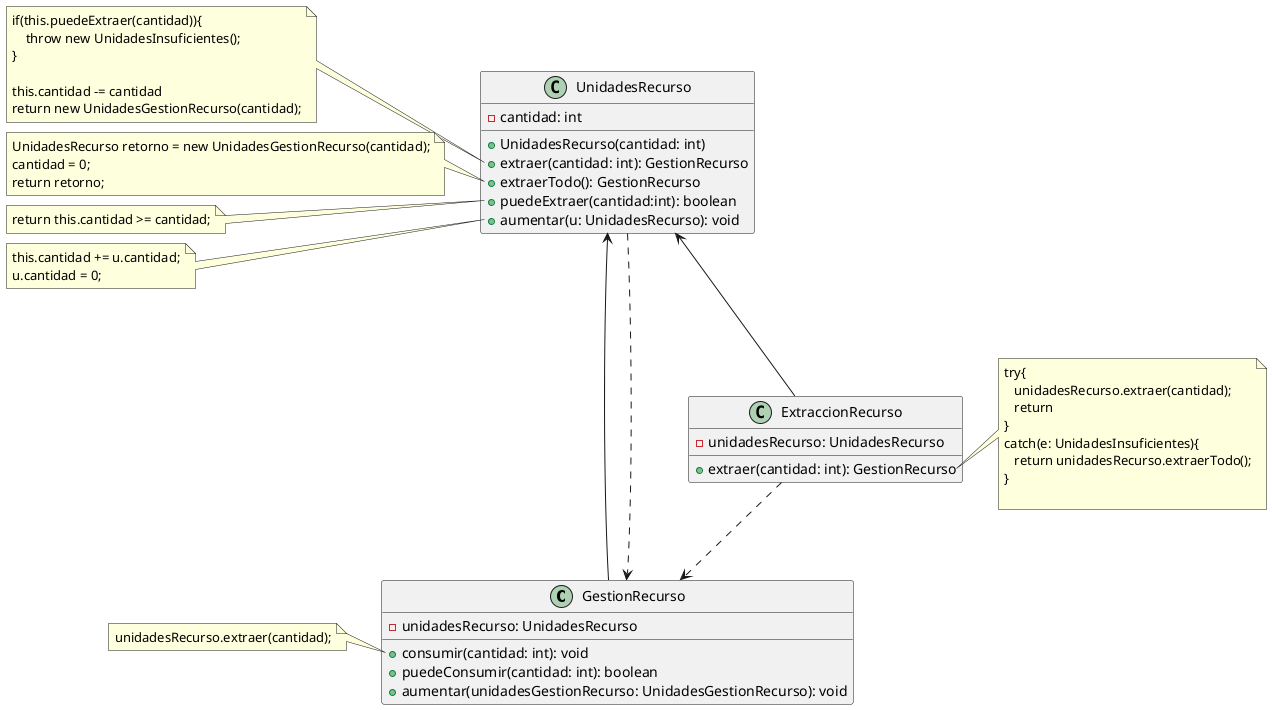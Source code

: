 @startuml


class GestionRecurso{
   - unidadesRecurso: UnidadesRecurso
   + consumir(cantidad: int): void
   + puedeConsumir(cantidad: int): boolean
   + aumentar(unidadesGestionRecurso: UnidadesGestionRecurso): void

}
note left of GestionRecurso::consumir
  unidadesRecurso.extraer(cantidad);
end note


class ExtraccionRecurso{
   - unidadesRecurso: UnidadesRecurso
   + extraer(cantidad: int): GestionRecurso
}
note right of ExtraccionRecurso::extraer
  try{
     unidadesRecurso.extraer(cantidad);
     return
  }
  catch(e: UnidadesInsuficientes){
     return unidadesRecurso.extraerTodo();
  }

end note





class UnidadesRecurso{
   - cantidad: int
   + UnidadesRecurso(cantidad: int)
   + extraer(cantidad: int): GestionRecurso
   + extraerTodo(): GestionRecurso
   + puedeExtraer(cantidad:int): boolean
   + aumentar(u: UnidadesRecurso): void
}
note left of UnidadesRecurso::extraer
  if(this.puedeExtraer(cantidad)){
      throw new UnidadesInsuficientes();
  }

  this.cantidad -= cantidad
  return new UnidadesGestionRecurso(cantidad);
end note

note left of UnidadesRecurso::extraerTodo
  UnidadesRecurso retorno = new UnidadesGestionRecurso(cantidad);
  cantidad = 0;
  return retorno;
end note

note left of UnidadesRecurso::puedeExtraer
   return this.cantidad >= cantidad;
end note



note left of UnidadesRecurso::aumentar
  this.cantidad += u.cantidad;
  u.cantidad = 0;
end note

UnidadesRecurso <-- GestionRecurso
UnidadesRecurso <-- ExtraccionRecurso

ExtraccionRecurso ..> GestionRecurso
UnidadesRecurso ..> GestionRecurso

@enduml